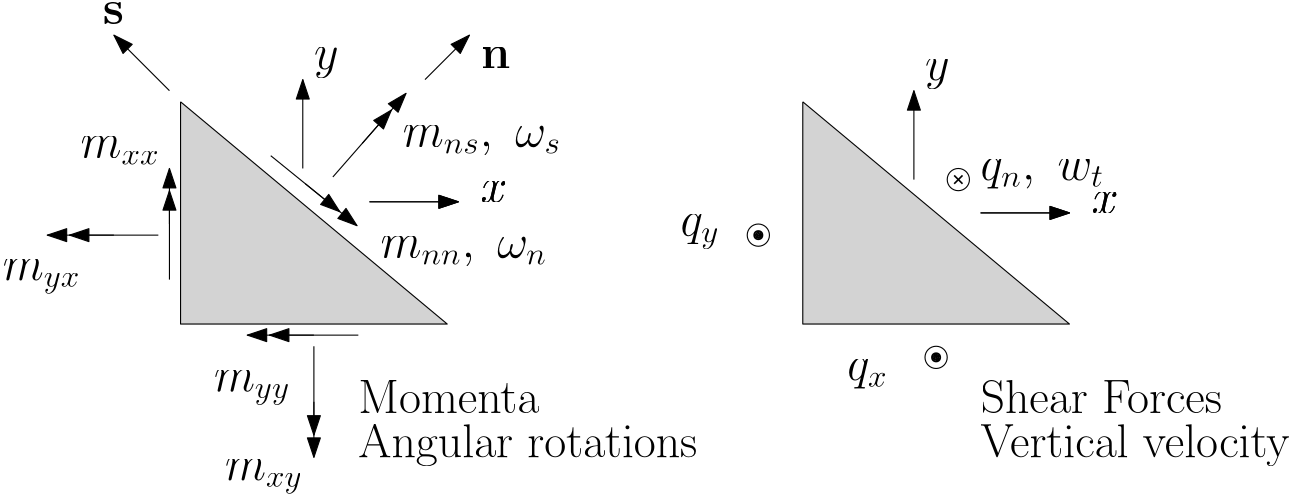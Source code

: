 <?xml version="1.0"?>
<!DOCTYPE ipe SYSTEM "ipe.dtd">
<ipe version="70206" creator="Ipe 7.2.9">
<info created="D:20180309115354" modified="D:20190508173132"/>
<ipestyle name="basic">
<symbol name="arrow/arc(spx)">
<path stroke="sym-stroke" fill="sym-stroke" pen="sym-pen">
0 0 m
-1 0.333 l
-1 -0.333 l
h
</path>
</symbol>
<symbol name="arrow/farc(spx)">
<path stroke="sym-stroke" fill="white" pen="sym-pen">
0 0 m
-1 0.333 l
-1 -0.333 l
h
</path>
</symbol>
<symbol name="arrow/ptarc(spx)">
<path stroke="sym-stroke" fill="sym-stroke" pen="sym-pen">
0 0 m
-1 0.333 l
-0.8 0 l
-1 -0.333 l
h
</path>
</symbol>
<symbol name="arrow/fptarc(spx)">
<path stroke="sym-stroke" fill="white" pen="sym-pen">
0 0 m
-1 0.333 l
-0.8 0 l
-1 -0.333 l
h
</path>
</symbol>
<symbol name="mark/circle(sx)" transformations="translations">
<path fill="sym-stroke">
0.6 0 0 0.6 0 0 e
0.4 0 0 0.4 0 0 e
</path>
</symbol>
<symbol name="mark/disk(sx)" transformations="translations">
<path fill="sym-stroke">
0.6 0 0 0.6 0 0 e
</path>
</symbol>
<symbol name="mark/fdisk(sfx)" transformations="translations">
<group>
<path fill="sym-fill">
0.5 0 0 0.5 0 0 e
</path>
<path fill="sym-stroke" fillrule="eofill">
0.6 0 0 0.6 0 0 e
0.4 0 0 0.4 0 0 e
</path>
</group>
</symbol>
<symbol name="mark/box(sx)" transformations="translations">
<path fill="sym-stroke" fillrule="eofill">
-0.6 -0.6 m
0.6 -0.6 l
0.6 0.6 l
-0.6 0.6 l
h
-0.4 -0.4 m
0.4 -0.4 l
0.4 0.4 l
-0.4 0.4 l
h
</path>
</symbol>
<symbol name="mark/square(sx)" transformations="translations">
<path fill="sym-stroke">
-0.6 -0.6 m
0.6 -0.6 l
0.6 0.6 l
-0.6 0.6 l
h
</path>
</symbol>
<symbol name="mark/fsquare(sfx)" transformations="translations">
<group>
<path fill="sym-fill">
-0.5 -0.5 m
0.5 -0.5 l
0.5 0.5 l
-0.5 0.5 l
h
</path>
<path fill="sym-stroke" fillrule="eofill">
-0.6 -0.6 m
0.6 -0.6 l
0.6 0.6 l
-0.6 0.6 l
h
-0.4 -0.4 m
0.4 -0.4 l
0.4 0.4 l
-0.4 0.4 l
h
</path>
</group>
</symbol>
<symbol name="mark/cross(sx)" transformations="translations">
<group>
<path fill="sym-stroke">
-0.43 -0.57 m
0.57 0.43 l
0.43 0.57 l
-0.57 -0.43 l
h
</path>
<path fill="sym-stroke">
-0.43 0.57 m
0.57 -0.43 l
0.43 -0.57 l
-0.57 0.43 l
h
</path>
</group>
</symbol>
<symbol name="arrow/fnormal(spx)">
<path stroke="sym-stroke" fill="white" pen="sym-pen">
0 0 m
-1 0.333 l
-1 -0.333 l
h
</path>
</symbol>
<symbol name="arrow/pointed(spx)">
<path stroke="sym-stroke" fill="sym-stroke" pen="sym-pen">
0 0 m
-1 0.333 l
-0.8 0 l
-1 -0.333 l
h
</path>
</symbol>
<symbol name="arrow/fpointed(spx)">
<path stroke="sym-stroke" fill="white" pen="sym-pen">
0 0 m
-1 0.333 l
-0.8 0 l
-1 -0.333 l
h
</path>
</symbol>
<symbol name="arrow/linear(spx)">
<path stroke="sym-stroke" pen="sym-pen">
-1 0.333 m
0 0 l
-1 -0.333 l
</path>
</symbol>
<symbol name="arrow/fdouble(spx)">
<path stroke="sym-stroke" fill="white" pen="sym-pen">
0 0 m
-1 0.333 l
-1 -0.333 l
h
-1 0 m
-2 0.333 l
-2 -0.333 l
h
</path>
</symbol>
<symbol name="arrow/double(spx)">
<path stroke="sym-stroke" fill="sym-stroke" pen="sym-pen">
0 0 m
-1 0.333 l
-1 -0.333 l
h
-1 0 m
-2 0.333 l
-2 -0.333 l
h
</path>
</symbol>
<pen name="heavier" value="0.8"/>
<pen name="fat" value="1.2"/>
<pen name="ultrafat" value="2"/>
<symbolsize name="large" value="5"/>
<symbolsize name="small" value="2"/>
<symbolsize name="tiny" value="1.1"/>
<arrowsize name="large" value="10"/>
<arrowsize name="small" value="5"/>
<arrowsize name="tiny" value="3"/>
<color name="red" value="1 0 0"/>
<color name="green" value="0 1 0"/>
<color name="blue" value="0 0 1"/>
<color name="yellow" value="1 1 0"/>
<color name="orange" value="1 0.647 0"/>
<color name="gold" value="1 0.843 0"/>
<color name="purple" value="0.627 0.125 0.941"/>
<color name="gray" value="0.745"/>
<color name="brown" value="0.647 0.165 0.165"/>
<color name="navy" value="0 0 0.502"/>
<color name="pink" value="1 0.753 0.796"/>
<color name="seagreen" value="0.18 0.545 0.341"/>
<color name="turquoise" value="0.251 0.878 0.816"/>
<color name="violet" value="0.933 0.51 0.933"/>
<color name="darkblue" value="0 0 0.545"/>
<color name="darkcyan" value="0 0.545 0.545"/>
<color name="darkgray" value="0.663"/>
<color name="darkgreen" value="0 0.392 0"/>
<color name="darkmagenta" value="0.545 0 0.545"/>
<color name="darkorange" value="1 0.549 0"/>
<color name="darkred" value="0.545 0 0"/>
<color name="lightblue" value="0.678 0.847 0.902"/>
<color name="lightcyan" value="0.878 1 1"/>
<color name="lightgray" value="0.827"/>
<color name="lightgreen" value="0.565 0.933 0.565"/>
<color name="lightyellow" value="1 1 0.878"/>
<dashstyle name="dashed" value="[4] 0"/>
<dashstyle name="dotted" value="[1 3] 0"/>
<dashstyle name="dash dotted" value="[4 2 1 2] 0"/>
<dashstyle name="dash dot dotted" value="[4 2 1 2 1 2] 0"/>
<textsize name="large" value="\large"/>
<textsize name="Large" value="\Large"/>
<textsize name="LARGE" value="\LARGE"/>
<textsize name="huge" value="\huge"/>
<textsize name="Huge" value="\Huge"/>
<textsize name="small" value="\small"/>
<textsize name="footnote" value="\footnotesize"/>
<textsize name="tiny" value="\tiny"/>
<textstyle name="center" begin="\begin{center}" end="\end{center}"/>
<textstyle name="itemize" begin="\begin{itemize}" end="\end{itemize}"/>
<textstyle name="item" begin="\begin{itemize}\item{}" end="\end{itemize}"/>
<gridsize name="4 pts" value="4"/>
<gridsize name="8 pts (~3 mm)" value="8"/>
<gridsize name="16 pts (~6 mm)" value="16"/>
<gridsize name="32 pts (~12 mm)" value="32"/>
<gridsize name="10 pts (~3.5 mm)" value="10"/>
<gridsize name="20 pts (~7 mm)" value="20"/>
<gridsize name="14 pts (~5 mm)" value="14"/>
<gridsize name="28 pts (~10 mm)" value="28"/>
<gridsize name="56 pts (~20 mm)" value="56"/>
<anglesize name="90 deg" value="90"/>
<anglesize name="60 deg" value="60"/>
<anglesize name="45 deg" value="45"/>
<anglesize name="30 deg" value="30"/>
<anglesize name="22.5 deg" value="22.5"/>
<opacity name="10%" value="0.1"/>
<opacity name="30%" value="0.3"/>
<opacity name="50%" value="0.5"/>
<opacity name="75%" value="0.75"/>
<tiling name="falling" angle="-60" step="4" width="1"/>
<tiling name="rising" angle="30" step="4" width="1"/>
</ipestyle>
<page>
<layer name="alpha"/>
<view layers="alpha" active="alpha"/>
<path layer="alpha" stroke="black" fill="lightgray">
128 672 m
128 592 l
224 592 l
128 672 l
</path>
<path matrix="1 0 0 1 224 0" stroke="black" fill="lightgray">
128 672 m
128 592 l
224 592 l
128 672 l
</path>
<path stroke="black" arrow="normal/normal">
124 676 m
104 696 l
</path>
<path stroke="black" arrow="normal/normal">
124 608 m
124 640 l
</path>
<path stroke="black" arrow="normal/normal">
124 628 m
124 648 l
</path>
<path stroke="black" arrow="normal/normal">
192 588 m
160 588 l
</path>
<path stroke="black" arrow="normal/normal">
176 588 m
152 588 l
</path>
<path matrix="-1 0 0 -1 300 1192" stroke="black" arrow="normal/normal">
124 608 m
124 640 l
</path>
<path matrix="-1 0 0 -1 300 1192" stroke="black" arrow="normal/normal">
124 628 m
124 648 l
</path>
<path matrix="1 0 0 1 -72 36" stroke="black" arrow="normal/normal">
192 588 m
160 588 l
</path>
<path matrix="1 0 0 1 -72 36" stroke="black" arrow="normal/normal">
176 588 m
152 588 l
</path>
<path matrix="-0.776655 0.629926 -0.629926 -0.776655 679.981 988.326" stroke="black" arrow="normal/normal">
192 588 m
160 588 l
</path>
<path matrix="-0.776655 0.629926 -0.629926 -0.776655 679.981 988.326" stroke="black" arrow="normal/normal">
176 588 m
152 588 l
</path>
<path matrix="1 0 0 1 0 -8" stroke="black" arrow="normal/normal">
172 656 m
172 688 l
</path>
<path matrix="0 -1 1 0 -460 808" stroke="black" arrow="normal/normal">
172 656 m
172 688 l
</path>
<path matrix="-0.658505 -0.752577 0.752577 -0.658505 -133.252 1176.64" stroke="black" arrow="normal/normal">
192 588 m
160 588 l
</path>
<path matrix="-0.658505 -0.752577 0.752577 -0.658505 -133.252 1176.64" stroke="black" arrow="normal/normal">
176 588 m
152 588 l
</path>
<path stroke="black" arrow="normal/normal">
216 680 m
232 696 l
</path>
<text matrix="1 0 0 1 -8 -8" transformations="translations" pos="244 692" stroke="black" type="label" width="10.76" height="7.651" depth="0" valign="baseline" size="LARGE" style="math">\mathbf{n}</text>
<text matrix="1 0 0 1 -4 -8" transformations="translations" pos="180 692" stroke="black" type="label" width="8.837" height="7.41" depth="3.35" valign="baseline" size="LARGE" style="math">y
</text>
<text matrix="1 0 0 1 -8 -8" transformations="translations" pos="216 664" stroke="black" type="label" width="57.002" height="7.41" depth="3.35" valign="baseline" size="LARGE" style="math">m_{ns}, \ \omega_s</text>
<text transformations="translations" pos="236 636" stroke="black" type="label" width="9.579" height="7.412" depth="0" valign="baseline" size="LARGE" style="math">x</text>
<text matrix="1 0 0 1 -12 -8" transformations="translations" pos="212 624" stroke="black" type="label" width="59.949" height="7.41" depth="3.35" valign="baseline" size="LARGE" style="math">m_{nn}, \ \omega_n</text>
<text matrix="1 0 0 1 0 -12" transformations="translations" pos="100 712" stroke="black" type="label" width="7.639" height="7.651" depth="0" valign="baseline" size="LARGE" style="math">\mathbf{s}</text>
<text matrix="1 0 0 1 -16 -4" transformations="translations" pos="108 656" stroke="black" type="label" width="28.547" height="7.415" depth="2.58" valign="baseline" size="LARGE" style="math">m_{xx}</text>
<text matrix="1 0 0 1 -28 4" transformations="translations" pos="92 604" stroke="black" type="label" width="28.031" height="7.409" depth="4.91" valign="baseline" size="LARGE" style="math">m_{yx}</text>
<text matrix="1 0 0 1 -8 -8" transformations="translations" pos="148 576" stroke="black" type="label" width="27.516" height="7.409" depth="4.91" valign="baseline" size="LARGE" style="math">m_{yy}</text>
<text matrix="1 0 0 1 -8 -4" transformations="translations" pos="152 540" stroke="black" type="label" width="28.031" height="7.409" depth="4.91" valign="baseline" size="LARGE" style="math">m_{xy}</text>
<path matrix="1 0 0 1 220 -12" stroke="black" arrow="normal/normal">
172 656 m
172 688 l
</path>
<text matrix="1 0 0 1 216 -12" transformations="translations" pos="180 692" stroke="black" type="label" width="8.837" height="7.41" depth="3.35" valign="baseline" size="LARGE" style="math">y
</text>
<path matrix="0 -1 1 0 -460 808" stroke="black" arrow="normal/normal">
172 656 m
172 688 l
</path>
<text transformations="translations" pos="236 636" stroke="black" type="label" width="9.579" height="7.412" depth="0" valign="baseline" size="LARGE" style="math">x</text>
<path matrix="0 -1 1 0 -240 804" stroke="black" arrow="normal/normal">
172 656 m
172 688 l
</path>
<text matrix="1 0 0 1 220 -4" transformations="translations" pos="236 636" stroke="black" type="label" width="9.579" height="7.412" depth="0" valign="baseline" size="LARGE" style="math">x</text>
<path matrix="0 -1 1 0 -240 804" stroke="black" arrow="normal/normal">
172 656 m
172 688 l
</path>
<text matrix="1 0 0 1 220 -4" transformations="translations" pos="236 636" stroke="black" type="label" width="9.579" height="7.412" depth="0" valign="baseline" size="LARGE" style="math">x</text>
<path matrix="1 0 0 1 -16 0" stroke="black">
4 0 0 4 352 624 e
</path>
<path matrix="1 0 0 1 -16 0" stroke="black">
4 0 0 4 416 580 e
</path>
<path matrix="1 0 0 1 -20 -4" stroke="black">
4 0 0 4 428 648 e
</path>
<use matrix="1 0 0 1 -16 0" name="mark/circle(sx)" pos="352 624" size="normal" stroke="black"/>
<use matrix="1 0 0 1 -16 0" name="mark/circle(sx)" pos="416 580" size="normal" stroke="black"/>
<use matrix="1 0 0 1 -20 -4" name="mark/cross(sx)" pos="428 648" size="normal" stroke="black"/>
<path matrix="1 0 0 1 -16 0" stroke="black" pen="0.8" cap="1" join="1">
351.748 624.035 m
351.748 624.035 l
</path>
<path matrix="1 0 0 1 -16 0" stroke="black" pen="0.8" cap="1" join="1">
352.053 624.595 m
352.053 624.595 l
</path>
<path matrix="1 0 0 1 -16 0" stroke="black" pen="0.8" cap="1" join="1">
352.053 625.104 m
352.053 625.104 l
</path>
<path matrix="1 0 0 1 -16 0" stroke="black" pen="0.8" cap="1" join="1">
351.697 625.002 m
351.697 625.002 l
</path>
<path matrix="1 0 0 1 -16 0" stroke="black" pen="0.8" cap="1" join="1">
351.341 624.595 m
351.341 624.595 l
</path>
<path matrix="1 0 0 1 -16 0" stroke="black" pen="0.8" cap="1" join="1">
351.188 624.239 m
351.188 624.239 l
</path>
<path matrix="1 0 0 1 -16 0" stroke="black" pen="0.8" cap="1" join="1">
351.086 623.781 m
351.086 623.781 l
</path>
<path matrix="1 0 0 1 -16 0" stroke="black" pen="0.8" cap="1" join="1">
351.544 623.374 m
351.544 623.374 l
</path>
<path matrix="1 0 0 1 -16 0" stroke="black" pen="0.8" cap="1" join="1">
351.29 623.272 m
351.29 623.272 l
</path>
<path matrix="1 0 0 1 -16 0" stroke="black" pen="0.8" cap="1" join="1">
351.799 623.119 m
351.799 623.119 l
</path>
<path matrix="1 0 0 1 -16 0" stroke="black" pen="0.8" cap="1" join="1">
352.511 623.221 m
352.511 623.221 l
</path>
<path matrix="1 0 0 1 -16 0" stroke="black" pen="0.8" cap="1" join="1">
352.206 623.018 m
352.206 623.018 l
</path>
<path matrix="1 0 0 1 -16 0" stroke="black" pen="0.8" cap="1" join="1">
352.206 623.73 m
352.206 623.73 l
</path>
<path matrix="1 0 0 1 -16 0" stroke="black" pen="0.8" cap="1" join="1">
352.969 623.73 m
352.969 623.73 l
</path>
<path matrix="1 0 0 1 -16 0" stroke="black" pen="0.8" cap="1" join="1">
352.816 623.425 m
352.816 623.425 l
</path>
<path matrix="1 0 0 1 -16 0" stroke="black" pen="0.8" cap="1" join="1">
352.613 624.341 m
352.613 624.341 l
</path>
<path matrix="1 0 0 1 -16 0" stroke="black" pen="0.8" cap="1" join="1">
352.613 623.934 m
352.613 623.934 l
</path>
<path matrix="1 0 0 1 -16 0" stroke="black" pen="0.8" cap="1" join="1">
352.46 624.035 m
352.46 624.035 l
</path>
<path matrix="1 0 0 1 -16 0" stroke="black" pen="0.8" cap="1" join="1">
353.071 624.29 m
353.071 624.29 l
</path>
<path matrix="1 0 0 1 -16 0" stroke="black" pen="0.8" cap="1" join="1">
352.664 624.748 m
352.664 624.748 l
</path>
<path matrix="1 0 0 1 -16 0" stroke="black" pen="0.8" cap="1" join="1">
415.696 580.562 m
415.696 580.562 l
</path>
<path matrix="1 0 0 1 -16 0" stroke="black" pen="0.8" cap="1" join="1">
415.299 580.562 m
415.299 580.562 l
</path>
<path matrix="1 0 0 1 -16 0" stroke="black" pen="0.8" cap="1" join="1">
415.431 580.893 m
415.431 580.893 l
</path>
<path matrix="1 0 0 1 -16 0" stroke="black" pen="0.8" cap="1" join="1">
415.961 580.893 m
415.961 580.893 l
</path>
<path matrix="1 0 0 1 -16 0" stroke="black" pen="0.8" cap="1" join="1">
416.291 580.893 m
416.291 580.893 l
</path>
<path matrix="1 0 0 1 -16 0" stroke="black" pen="0.8" cap="1" join="1">
416.556 580.43 m
416.556 580.43 l
</path>
<path matrix="1 0 0 1 -16 0" stroke="black" pen="0.8" cap="1" join="1">
416.887 580.695 m
416.887 580.695 l
</path>
<path matrix="1 0 0 1 -16 0" stroke="black" pen="0.8" cap="1" join="1">
416.887 579.967 m
416.887 579.967 l
</path>
<path matrix="1 0 0 1 -16 0" stroke="black" pen="0.8" cap="1" join="1">
417.019 580.43 m
417.019 580.43 l
</path>
<path matrix="1 0 0 1 -16 0" stroke="black" pen="0.8" cap="1" join="1">
416.027 579.901 m
416.027 579.901 l
</path>
<path matrix="1 0 0 1 -16 0" stroke="black" pen="0.8" cap="1" join="1">
416.027 580.364 m
416.027 580.364 l
</path>
<path matrix="1 0 0 1 -16 0" stroke="black" pen="0.8" cap="1" join="1">
416.357 579.703 m
416.357 579.703 l
</path>
<path matrix="1 0 0 1 -16 0" stroke="black" pen="0.8" cap="1" join="1">
416.754 579.306 m
416.754 579.306 l
</path>
<path matrix="1 0 0 1 -16 0" stroke="black" pen="0.8" cap="1" join="1">
417.019 579.438 m
417.019 579.438 l
</path>
<path matrix="1 0 0 1 -16 0" stroke="black" pen="0.8" cap="1" join="1">
415.365 580.033 m
415.365 580.033 l
</path>
<path matrix="1 0 0 1 -16 0" stroke="black" pen="0.8" cap="1" join="1">
414.836 580.166 m
414.836 580.166 l
</path>
<path matrix="1 0 0 1 -16 0" stroke="black" pen="0.8" cap="1" join="1">
415.035 579.504 m
415.035 579.504 l
</path>
<path matrix="1 0 0 1 -16 0" stroke="black" pen="0.8" cap="1" join="1">
415.498 579.504 m
415.498 579.504 l
</path>
<path matrix="1 0 0 1 -16 0" stroke="black" pen="0.8" cap="1" join="1">
416.027 579.107 m
416.027 579.107 l
</path>
<path matrix="1 0 0 1 -16 0" stroke="black" pen="0.8" cap="1" join="1">
416.357 579.041 m
416.357 579.041 l
</path>
<path matrix="1 0 0 1 -16 0" stroke="black" pen="0.8" cap="1" join="1">
415.498 579.173 m
415.498 579.173 l
</path>
<text matrix="1 0 0 1 -16 0" transformations="translations" pos="324 624" stroke="black" type="label" width="14.109" height="7.409" depth="4.91" valign="baseline" size="LARGE" style="math">q_y</text>
<text matrix="1 0 0 1 -64 0" transformations="translations" pos="432 572" stroke="black" type="label" width="14.624" height="7.41" depth="3.35" valign="baseline" size="LARGE" style="math">q_x</text>
<text matrix="1 0 0 1 -32 -12" transformations="translations" pos="448 656" stroke="black" type="label" width="44.483" height="7.41" depth="3.35" valign="baseline" size="LARGE" style="math">q_n, \ w_t</text>
<text transformations="translations" pos="192 560" stroke="black" type="label" width="65.154" height="11.761" depth="0" valign="baseline" size="LARGE">Momenta</text>
<text matrix="1 0 0 1 -48 0" transformations="translations" pos="464 560" stroke="black" type="label" width="86.961" height="11.955" depth="0" valign="baseline" size="LARGE">Shear Forces</text>
<text matrix="1 0 0 1 -16 0" transformations="translations" pos="208 544" stroke="black" type="label" width="122.161" height="11.954" depth="3.35" valign="baseline" size="LARGE">Angular rotations</text>
<text transformations="translations" pos="416 544" stroke="black" type="label" width="111.279" height="11.954" depth="3.35" valign="baseline" size="LARGE">Vertical velocity</text>
</page>
</ipe>
